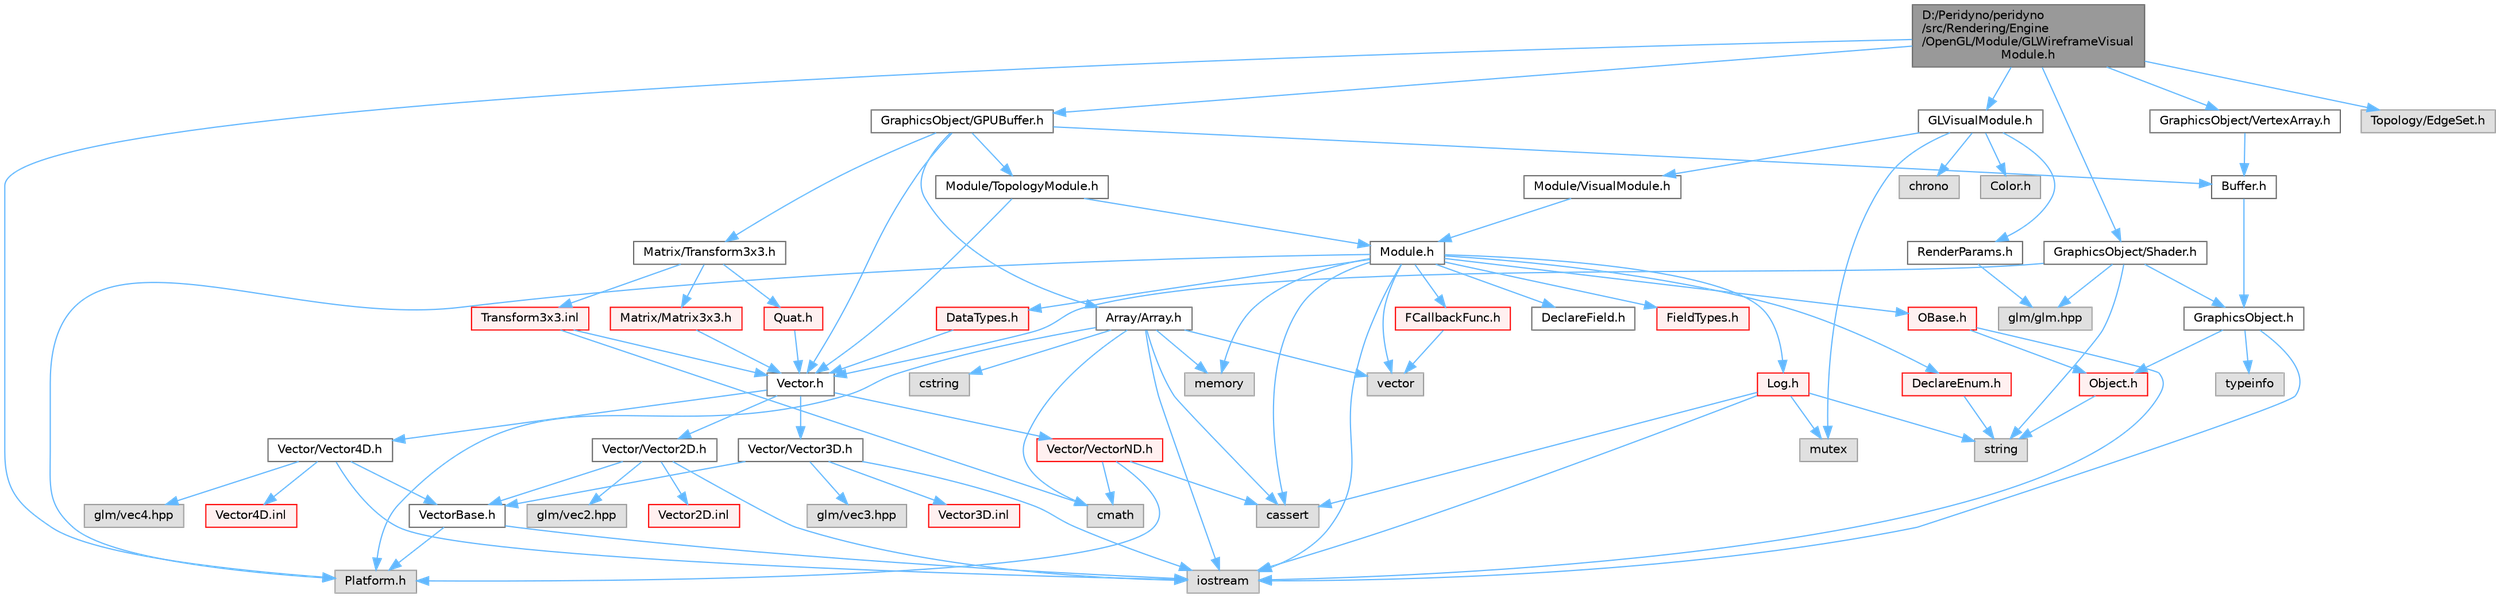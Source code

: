 digraph "D:/Peridyno/peridyno/src/Rendering/Engine/OpenGL/Module/GLWireframeVisualModule.h"
{
 // LATEX_PDF_SIZE
  bgcolor="transparent";
  edge [fontname=Helvetica,fontsize=10,labelfontname=Helvetica,labelfontsize=10];
  node [fontname=Helvetica,fontsize=10,shape=box,height=0.2,width=0.4];
  Node1 [id="Node000001",label="D:/Peridyno/peridyno\l/src/Rendering/Engine\l/OpenGL/Module/GLWireframeVisual\lModule.h",height=0.2,width=0.4,color="gray40", fillcolor="grey60", style="filled", fontcolor="black",tooltip=" "];
  Node1 -> Node2 [id="edge1_Node000001_Node000002",color="steelblue1",style="solid",tooltip=" "];
  Node2 [id="Node000002",label="Platform.h",height=0.2,width=0.4,color="grey60", fillcolor="#E0E0E0", style="filled",tooltip=" "];
  Node1 -> Node3 [id="edge2_Node000001_Node000003",color="steelblue1",style="solid",tooltip=" "];
  Node3 [id="Node000003",label="Topology/EdgeSet.h",height=0.2,width=0.4,color="grey60", fillcolor="#E0E0E0", style="filled",tooltip=" "];
  Node1 -> Node4 [id="edge3_Node000001_Node000004",color="steelblue1",style="solid",tooltip=" "];
  Node4 [id="Node000004",label="GLVisualModule.h",height=0.2,width=0.4,color="grey40", fillcolor="white", style="filled",URL="$_g_l_visual_module_8h.html",tooltip=" "];
  Node4 -> Node5 [id="edge4_Node000004_Node000005",color="steelblue1",style="solid",tooltip=" "];
  Node5 [id="Node000005",label="chrono",height=0.2,width=0.4,color="grey60", fillcolor="#E0E0E0", style="filled",tooltip=" "];
  Node4 -> Node6 [id="edge5_Node000004_Node000006",color="steelblue1",style="solid",tooltip=" "];
  Node6 [id="Node000006",label="mutex",height=0.2,width=0.4,color="grey60", fillcolor="#E0E0E0", style="filled",tooltip=" "];
  Node4 -> Node7 [id="edge6_Node000004_Node000007",color="steelblue1",style="solid",tooltip=" "];
  Node7 [id="Node000007",label="Module/VisualModule.h",height=0.2,width=0.4,color="grey40", fillcolor="white", style="filled",URL="$_visual_module_8h.html",tooltip=" "];
  Node7 -> Node8 [id="edge7_Node000007_Node000008",color="steelblue1",style="solid",tooltip=" "];
  Node8 [id="Node000008",label="Module.h",height=0.2,width=0.4,color="grey40", fillcolor="white", style="filled",URL="$_module_8h.html",tooltip=" "];
  Node8 -> Node2 [id="edge8_Node000008_Node000002",color="steelblue1",style="solid",tooltip=" "];
  Node8 -> Node9 [id="edge9_Node000008_Node000009",color="steelblue1",style="solid",tooltip=" "];
  Node9 [id="Node000009",label="memory",height=0.2,width=0.4,color="grey60", fillcolor="#E0E0E0", style="filled",tooltip=" "];
  Node8 -> Node10 [id="edge10_Node000008_Node000010",color="steelblue1",style="solid",tooltip=" "];
  Node10 [id="Node000010",label="vector",height=0.2,width=0.4,color="grey60", fillcolor="#E0E0E0", style="filled",tooltip=" "];
  Node8 -> Node11 [id="edge11_Node000008_Node000011",color="steelblue1",style="solid",tooltip=" "];
  Node11 [id="Node000011",label="cassert",height=0.2,width=0.4,color="grey60", fillcolor="#E0E0E0", style="filled",tooltip=" "];
  Node8 -> Node12 [id="edge12_Node000008_Node000012",color="steelblue1",style="solid",tooltip=" "];
  Node12 [id="Node000012",label="iostream",height=0.2,width=0.4,color="grey60", fillcolor="#E0E0E0", style="filled",tooltip=" "];
  Node8 -> Node13 [id="edge13_Node000008_Node000013",color="steelblue1",style="solid",tooltip=" "];
  Node13 [id="Node000013",label="OBase.h",height=0.2,width=0.4,color="red", fillcolor="#FFF0F0", style="filled",URL="$_o_base_8h.html",tooltip=" "];
  Node13 -> Node12 [id="edge14_Node000013_Node000012",color="steelblue1",style="solid",tooltip=" "];
  Node13 -> Node20 [id="edge15_Node000013_Node000020",color="steelblue1",style="solid",tooltip=" "];
  Node20 [id="Node000020",label="Object.h",height=0.2,width=0.4,color="red", fillcolor="#FFF0F0", style="filled",URL="$_object_8h.html",tooltip=" "];
  Node20 -> Node17 [id="edge16_Node000020_Node000017",color="steelblue1",style="solid",tooltip=" "];
  Node17 [id="Node000017",label="string",height=0.2,width=0.4,color="grey60", fillcolor="#E0E0E0", style="filled",tooltip=" "];
  Node8 -> Node23 [id="edge17_Node000008_Node000023",color="steelblue1",style="solid",tooltip=" "];
  Node23 [id="Node000023",label="Log.h",height=0.2,width=0.4,color="red", fillcolor="#FFF0F0", style="filled",URL="$_log_8h.html",tooltip=" "];
  Node23 -> Node6 [id="edge18_Node000023_Node000006",color="steelblue1",style="solid",tooltip=" "];
  Node23 -> Node17 [id="edge19_Node000023_Node000017",color="steelblue1",style="solid",tooltip=" "];
  Node23 -> Node12 [id="edge20_Node000023_Node000012",color="steelblue1",style="solid",tooltip=" "];
  Node23 -> Node11 [id="edge21_Node000023_Node000011",color="steelblue1",style="solid",tooltip=" "];
  Node8 -> Node31 [id="edge22_Node000008_Node000031",color="steelblue1",style="solid",tooltip=" "];
  Node31 [id="Node000031",label="DataTypes.h",height=0.2,width=0.4,color="red", fillcolor="#FFF0F0", style="filled",URL="$_data_types_8h.html",tooltip=" "];
  Node31 -> Node32 [id="edge23_Node000031_Node000032",color="steelblue1",style="solid",tooltip=" "];
  Node32 [id="Node000032",label="Vector.h",height=0.2,width=0.4,color="grey40", fillcolor="white", style="filled",URL="$_vector_8h.html",tooltip=" "];
  Node32 -> Node33 [id="edge24_Node000032_Node000033",color="steelblue1",style="solid",tooltip=" "];
  Node33 [id="Node000033",label="Vector/Vector2D.h",height=0.2,width=0.4,color="grey40", fillcolor="white", style="filled",URL="$_vector2_d_8h.html",tooltip=" "];
  Node33 -> Node34 [id="edge25_Node000033_Node000034",color="steelblue1",style="solid",tooltip=" "];
  Node34 [id="Node000034",label="glm/vec2.hpp",height=0.2,width=0.4,color="grey60", fillcolor="#E0E0E0", style="filled",tooltip=" "];
  Node33 -> Node12 [id="edge26_Node000033_Node000012",color="steelblue1",style="solid",tooltip=" "];
  Node33 -> Node35 [id="edge27_Node000033_Node000035",color="steelblue1",style="solid",tooltip=" "];
  Node35 [id="Node000035",label="VectorBase.h",height=0.2,width=0.4,color="grey40", fillcolor="white", style="filled",URL="$_vector_base_8h.html",tooltip=" "];
  Node35 -> Node12 [id="edge28_Node000035_Node000012",color="steelblue1",style="solid",tooltip=" "];
  Node35 -> Node2 [id="edge29_Node000035_Node000002",color="steelblue1",style="solid",tooltip=" "];
  Node33 -> Node36 [id="edge30_Node000033_Node000036",color="steelblue1",style="solid",tooltip=" "];
  Node36 [id="Node000036",label="Vector2D.inl",height=0.2,width=0.4,color="red", fillcolor="#FFF0F0", style="filled",URL="$_vector2_d_8inl.html",tooltip=" "];
  Node32 -> Node39 [id="edge31_Node000032_Node000039",color="steelblue1",style="solid",tooltip=" "];
  Node39 [id="Node000039",label="Vector/Vector3D.h",height=0.2,width=0.4,color="grey40", fillcolor="white", style="filled",URL="$_vector3_d_8h.html",tooltip=" "];
  Node39 -> Node40 [id="edge32_Node000039_Node000040",color="steelblue1",style="solid",tooltip=" "];
  Node40 [id="Node000040",label="glm/vec3.hpp",height=0.2,width=0.4,color="grey60", fillcolor="#E0E0E0", style="filled",tooltip=" "];
  Node39 -> Node12 [id="edge33_Node000039_Node000012",color="steelblue1",style="solid",tooltip=" "];
  Node39 -> Node35 [id="edge34_Node000039_Node000035",color="steelblue1",style="solid",tooltip=" "];
  Node39 -> Node41 [id="edge35_Node000039_Node000041",color="steelblue1",style="solid",tooltip=" "];
  Node41 [id="Node000041",label="Vector3D.inl",height=0.2,width=0.4,color="red", fillcolor="#FFF0F0", style="filled",URL="$_vector3_d_8inl.html",tooltip=" "];
  Node32 -> Node42 [id="edge36_Node000032_Node000042",color="steelblue1",style="solid",tooltip=" "];
  Node42 [id="Node000042",label="Vector/Vector4D.h",height=0.2,width=0.4,color="grey40", fillcolor="white", style="filled",URL="$_vector4_d_8h.html",tooltip=" "];
  Node42 -> Node43 [id="edge37_Node000042_Node000043",color="steelblue1",style="solid",tooltip=" "];
  Node43 [id="Node000043",label="glm/vec4.hpp",height=0.2,width=0.4,color="grey60", fillcolor="#E0E0E0", style="filled",tooltip=" "];
  Node42 -> Node12 [id="edge38_Node000042_Node000012",color="steelblue1",style="solid",tooltip=" "];
  Node42 -> Node35 [id="edge39_Node000042_Node000035",color="steelblue1",style="solid",tooltip=" "];
  Node42 -> Node44 [id="edge40_Node000042_Node000044",color="steelblue1",style="solid",tooltip=" "];
  Node44 [id="Node000044",label="Vector4D.inl",height=0.2,width=0.4,color="red", fillcolor="#FFF0F0", style="filled",URL="$_vector4_d_8inl.html",tooltip=" "];
  Node32 -> Node45 [id="edge41_Node000032_Node000045",color="steelblue1",style="solid",tooltip=" "];
  Node45 [id="Node000045",label="Vector/VectorND.h",height=0.2,width=0.4,color="red", fillcolor="#FFF0F0", style="filled",URL="$_vector_n_d_8h.html",tooltip=" "];
  Node45 -> Node50 [id="edge42_Node000045_Node000050",color="steelblue1",style="solid",tooltip=" "];
  Node50 [id="Node000050",label="cmath",height=0.2,width=0.4,color="grey60", fillcolor="#E0E0E0", style="filled",tooltip=" "];
  Node45 -> Node11 [id="edge43_Node000045_Node000011",color="steelblue1",style="solid",tooltip=" "];
  Node45 -> Node2 [id="edge44_Node000045_Node000002",color="steelblue1",style="solid",tooltip=" "];
  Node8 -> Node72 [id="edge45_Node000008_Node000072",color="steelblue1",style="solid",tooltip=" "];
  Node72 [id="Node000072",label="DeclareEnum.h",height=0.2,width=0.4,color="red", fillcolor="#FFF0F0", style="filled",URL="$_declare_enum_8h.html",tooltip=" "];
  Node72 -> Node17 [id="edge46_Node000072_Node000017",color="steelblue1",style="solid",tooltip=" "];
  Node8 -> Node87 [id="edge47_Node000008_Node000087",color="steelblue1",style="solid",tooltip=" "];
  Node87 [id="Node000087",label="DeclareField.h",height=0.2,width=0.4,color="grey40", fillcolor="white", style="filled",URL="$_declare_field_8h.html",tooltip=" "];
  Node8 -> Node88 [id="edge48_Node000008_Node000088",color="steelblue1",style="solid",tooltip=" "];
  Node88 [id="Node000088",label="FCallbackFunc.h",height=0.2,width=0.4,color="red", fillcolor="#FFF0F0", style="filled",URL="$_f_callback_func_8h.html",tooltip=" "];
  Node88 -> Node10 [id="edge49_Node000088_Node000010",color="steelblue1",style="solid",tooltip=" "];
  Node8 -> Node89 [id="edge50_Node000008_Node000089",color="steelblue1",style="solid",tooltip=" "];
  Node89 [id="Node000089",label="FieldTypes.h",height=0.2,width=0.4,color="red", fillcolor="#FFF0F0", style="filled",URL="$_field_types_8h.html",tooltip=" "];
  Node4 -> Node91 [id="edge51_Node000004_Node000091",color="steelblue1",style="solid",tooltip=" "];
  Node91 [id="Node000091",label="Color.h",height=0.2,width=0.4,color="grey60", fillcolor="#E0E0E0", style="filled",tooltip=" "];
  Node4 -> Node92 [id="edge52_Node000004_Node000092",color="steelblue1",style="solid",tooltip=" "];
  Node92 [id="Node000092",label="RenderParams.h",height=0.2,width=0.4,color="grey40", fillcolor="white", style="filled",URL="$_render_params_8h.html",tooltip=" "];
  Node92 -> Node85 [id="edge53_Node000092_Node000085",color="steelblue1",style="solid",tooltip=" "];
  Node85 [id="Node000085",label="glm/glm.hpp",height=0.2,width=0.4,color="grey60", fillcolor="#E0E0E0", style="filled",tooltip=" "];
  Node1 -> Node93 [id="edge54_Node000001_Node000093",color="steelblue1",style="solid",tooltip=" "];
  Node93 [id="Node000093",label="GraphicsObject/GPUBuffer.h",height=0.2,width=0.4,color="grey40", fillcolor="white", style="filled",URL="$_g_p_u_buffer_8h.html",tooltip=" "];
  Node93 -> Node94 [id="edge55_Node000093_Node000094",color="steelblue1",style="solid",tooltip=" "];
  Node94 [id="Node000094",label="Buffer.h",height=0.2,width=0.4,color="grey40", fillcolor="white", style="filled",URL="$_buffer_8h.html",tooltip=" "];
  Node94 -> Node95 [id="edge56_Node000094_Node000095",color="steelblue1",style="solid",tooltip=" "];
  Node95 [id="Node000095",label="GraphicsObject.h",height=0.2,width=0.4,color="grey40", fillcolor="white", style="filled",URL="$_graphics_object_8h.html",tooltip=" "];
  Node95 -> Node16 [id="edge57_Node000095_Node000016",color="steelblue1",style="solid",tooltip=" "];
  Node16 [id="Node000016",label="typeinfo",height=0.2,width=0.4,color="grey60", fillcolor="#E0E0E0", style="filled",tooltip=" "];
  Node95 -> Node12 [id="edge58_Node000095_Node000012",color="steelblue1",style="solid",tooltip=" "];
  Node95 -> Node20 [id="edge59_Node000095_Node000020",color="steelblue1",style="solid",tooltip=" "];
  Node93 -> Node76 [id="edge60_Node000093_Node000076",color="steelblue1",style="solid",tooltip=" "];
  Node76 [id="Node000076",label="Array/Array.h",height=0.2,width=0.4,color="grey40", fillcolor="white", style="filled",URL="$_array_8h.html",tooltip=" "];
  Node76 -> Node2 [id="edge61_Node000076_Node000002",color="steelblue1",style="solid",tooltip=" "];
  Node76 -> Node11 [id="edge62_Node000076_Node000011",color="steelblue1",style="solid",tooltip=" "];
  Node76 -> Node10 [id="edge63_Node000076_Node000010",color="steelblue1",style="solid",tooltip=" "];
  Node76 -> Node12 [id="edge64_Node000076_Node000012",color="steelblue1",style="solid",tooltip=" "];
  Node76 -> Node77 [id="edge65_Node000076_Node000077",color="steelblue1",style="solid",tooltip=" "];
  Node77 [id="Node000077",label="cstring",height=0.2,width=0.4,color="grey60", fillcolor="#E0E0E0", style="filled",tooltip=" "];
  Node76 -> Node9 [id="edge66_Node000076_Node000009",color="steelblue1",style="solid",tooltip=" "];
  Node76 -> Node50 [id="edge67_Node000076_Node000050",color="steelblue1",style="solid",tooltip=" "];
  Node93 -> Node32 [id="edge68_Node000093_Node000032",color="steelblue1",style="solid",tooltip=" "];
  Node93 -> Node63 [id="edge69_Node000093_Node000063",color="steelblue1",style="solid",tooltip=" "];
  Node63 [id="Node000063",label="Matrix/Transform3x3.h",height=0.2,width=0.4,color="grey40", fillcolor="white", style="filled",URL="$_transform3x3_8h.html",tooltip=" "];
  Node63 -> Node64 [id="edge70_Node000063_Node000064",color="steelblue1",style="solid",tooltip=" "];
  Node64 [id="Node000064",label="Quat.h",height=0.2,width=0.4,color="red", fillcolor="#FFF0F0", style="filled",URL="$_quat_8h.html",tooltip="Implementation of quaternion."];
  Node64 -> Node32 [id="edge71_Node000064_Node000032",color="steelblue1",style="solid",tooltip=" "];
  Node63 -> Node57 [id="edge72_Node000063_Node000057",color="steelblue1",style="solid",tooltip=" "];
  Node57 [id="Node000057",label="Matrix/Matrix3x3.h",height=0.2,width=0.4,color="red", fillcolor="#FFF0F0", style="filled",URL="$_matrix3x3_8h.html",tooltip=" "];
  Node57 -> Node32 [id="edge73_Node000057_Node000032",color="steelblue1",style="solid",tooltip=" "];
  Node63 -> Node67 [id="edge74_Node000063_Node000067",color="steelblue1",style="solid",tooltip=" "];
  Node67 [id="Node000067",label="Transform3x3.inl",height=0.2,width=0.4,color="red", fillcolor="#FFF0F0", style="filled",URL="$_transform3x3_8inl.html",tooltip=" "];
  Node67 -> Node50 [id="edge75_Node000067_Node000050",color="steelblue1",style="solid",tooltip=" "];
  Node67 -> Node32 [id="edge76_Node000067_Node000032",color="steelblue1",style="solid",tooltip=" "];
  Node93 -> Node96 [id="edge77_Node000093_Node000096",color="steelblue1",style="solid",tooltip=" "];
  Node96 [id="Node000096",label="Module/TopologyModule.h",height=0.2,width=0.4,color="grey40", fillcolor="white", style="filled",URL="$_topology_module_8h.html",tooltip=" "];
  Node96 -> Node32 [id="edge78_Node000096_Node000032",color="steelblue1",style="solid",tooltip=" "];
  Node96 -> Node8 [id="edge79_Node000096_Node000008",color="steelblue1",style="solid",tooltip=" "];
  Node1 -> Node97 [id="edge80_Node000001_Node000097",color="steelblue1",style="solid",tooltip=" "];
  Node97 [id="Node000097",label="GraphicsObject/VertexArray.h",height=0.2,width=0.4,color="grey40", fillcolor="white", style="filled",URL="$_vertex_array_8h.html",tooltip=" "];
  Node97 -> Node94 [id="edge81_Node000097_Node000094",color="steelblue1",style="solid",tooltip=" "];
  Node1 -> Node98 [id="edge82_Node000001_Node000098",color="steelblue1",style="solid",tooltip=" "];
  Node98 [id="Node000098",label="GraphicsObject/Shader.h",height=0.2,width=0.4,color="grey40", fillcolor="white", style="filled",URL="$_shader_8h.html",tooltip=" "];
  Node98 -> Node95 [id="edge83_Node000098_Node000095",color="steelblue1",style="solid",tooltip=" "];
  Node98 -> Node17 [id="edge84_Node000098_Node000017",color="steelblue1",style="solid",tooltip=" "];
  Node98 -> Node32 [id="edge85_Node000098_Node000032",color="steelblue1",style="solid",tooltip=" "];
  Node98 -> Node85 [id="edge86_Node000098_Node000085",color="steelblue1",style="solid",tooltip=" "];
}
